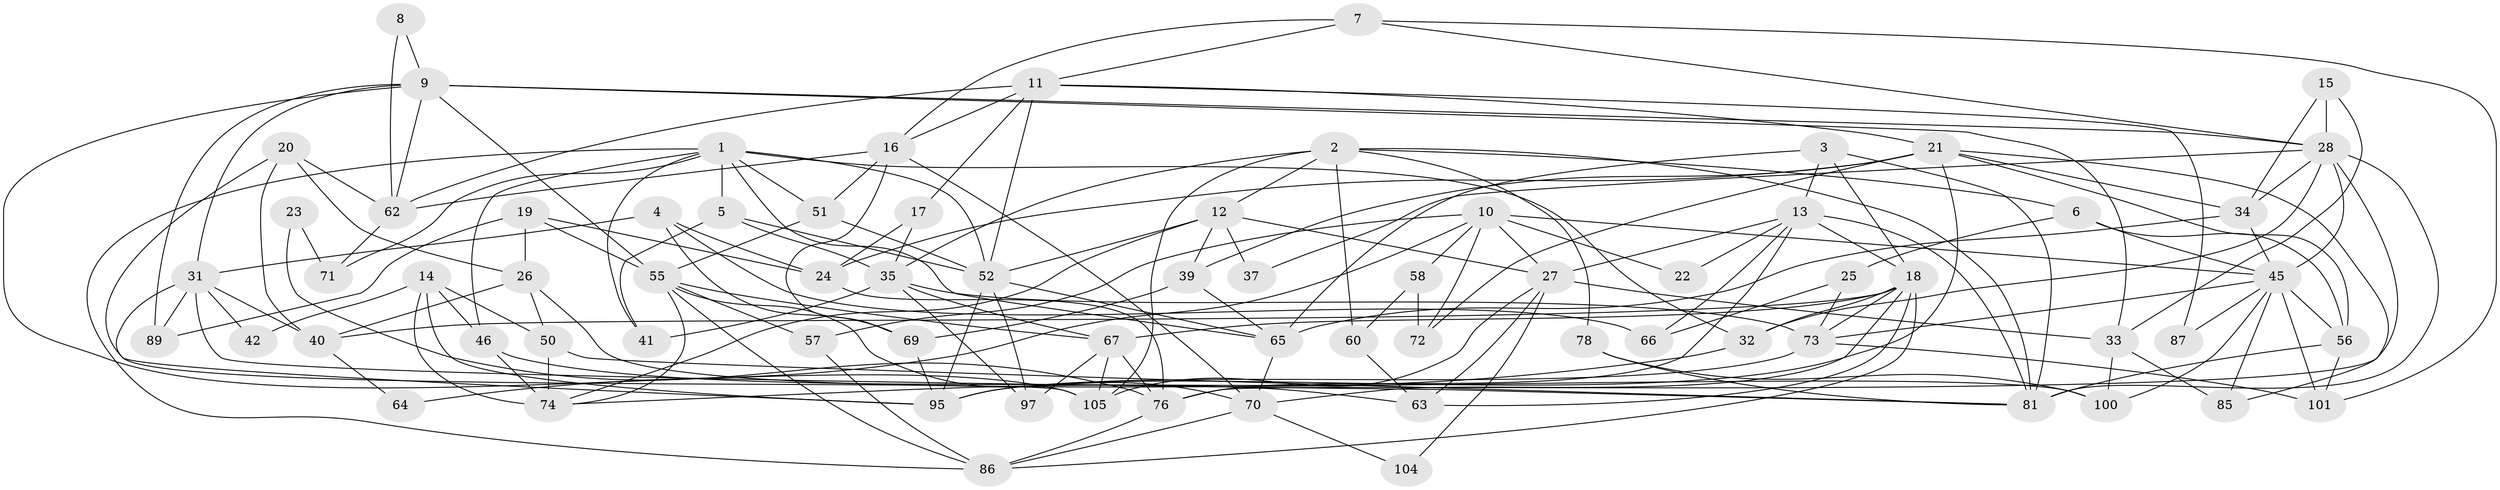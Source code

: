 // Generated by graph-tools (version 1.1) at 2025/52/02/27/25 19:52:04]
// undirected, 73 vertices, 177 edges
graph export_dot {
graph [start="1"]
  node [color=gray90,style=filled];
  1 [super="+102"];
  2 [super="+59"];
  3 [super="+61"];
  4;
  5;
  6;
  7 [super="+47"];
  8;
  9 [super="+38"];
  10 [super="+43"];
  11 [super="+29"];
  12;
  13 [super="+48"];
  14 [super="+44"];
  15;
  16 [super="+49"];
  17;
  18 [super="+99"];
  19;
  20 [super="+98"];
  21 [super="+94"];
  22;
  23;
  24 [super="+109"];
  25;
  26 [super="+36"];
  27 [super="+30"];
  28 [super="+93"];
  31 [super="+79"];
  32;
  33 [super="+54"];
  34 [super="+80"];
  35 [super="+106"];
  37;
  39;
  40;
  41 [super="+90"];
  42;
  45 [super="+53"];
  46 [super="+96"];
  50;
  51;
  52 [super="+68"];
  55 [super="+83"];
  56 [super="+82"];
  57;
  58;
  60;
  62 [super="+91"];
  63;
  64;
  65 [super="+84"];
  66;
  67 [super="+77"];
  69 [super="+92"];
  70 [super="+107"];
  71;
  72;
  73;
  74 [super="+75"];
  76;
  78 [super="+108"];
  81 [super="+88"];
  85;
  86 [super="+110"];
  87;
  89;
  95 [super="+103"];
  97;
  100;
  101;
  104;
  105;
  1 -- 51;
  1 -- 41;
  1 -- 86;
  1 -- 32;
  1 -- 65;
  1 -- 5;
  1 -- 71;
  1 -- 46;
  1 -- 52;
  2 -- 60;
  2 -- 78;
  2 -- 6;
  2 -- 105;
  2 -- 12;
  2 -- 35;
  2 -- 81;
  3 -- 65;
  3 -- 18;
  3 -- 13;
  3 -- 81;
  4 -- 31;
  4 -- 66;
  4 -- 69;
  4 -- 24;
  5 -- 52;
  5 -- 35;
  5 -- 41;
  6 -- 45;
  6 -- 25;
  6 -- 56;
  7 -- 101;
  7 -- 11;
  7 -- 28;
  7 -- 16;
  8 -- 62;
  8 -- 9;
  9 -- 33;
  9 -- 28;
  9 -- 55;
  9 -- 89;
  9 -- 105;
  9 -- 31;
  9 -- 62;
  10 -- 45;
  10 -- 22;
  10 -- 58;
  10 -- 64;
  10 -- 72;
  10 -- 57;
  10 -- 27;
  11 -- 52 [weight=2];
  11 -- 62;
  11 -- 16;
  11 -- 17;
  11 -- 87;
  11 -- 21;
  12 -- 39;
  12 -- 37;
  12 -- 74;
  12 -- 27;
  12 -- 52;
  13 -- 18;
  13 -- 22;
  13 -- 66;
  13 -- 81;
  13 -- 27;
  13 -- 76;
  14 -- 50;
  14 -- 42;
  14 -- 74;
  14 -- 95;
  14 -- 46;
  15 -- 34;
  15 -- 28;
  15 -- 33;
  16 -- 70;
  16 -- 69;
  16 -- 51;
  16 -- 62;
  17 -- 24;
  17 -- 35;
  18 -- 73;
  18 -- 32;
  18 -- 63;
  18 -- 70;
  18 -- 86;
  18 -- 40;
  18 -- 67;
  19 -- 24;
  19 -- 89;
  19 -- 26;
  19 -- 55;
  20 -- 105;
  20 -- 40;
  20 -- 26;
  20 -- 62;
  21 -- 34;
  21 -- 72;
  21 -- 85;
  21 -- 24;
  21 -- 95;
  21 -- 39;
  21 -- 56;
  23 -- 71;
  23 -- 76;
  24 -- 76;
  25 -- 73;
  25 -- 66;
  26 -- 100;
  26 -- 50;
  26 -- 40;
  27 -- 105;
  27 -- 33;
  27 -- 104;
  27 -- 63;
  28 -- 32;
  28 -- 34;
  28 -- 45;
  28 -- 37;
  28 -- 76;
  28 -- 81 [weight=2];
  31 -- 81;
  31 -- 42;
  31 -- 89;
  31 -- 40;
  31 -- 95;
  32 -- 74;
  33 -- 85 [weight=2];
  33 -- 100;
  34 -- 65;
  34 -- 45;
  35 -- 41;
  35 -- 97;
  35 -- 67;
  35 -- 73;
  39 -- 69;
  39 -- 65;
  40 -- 64;
  45 -- 73;
  45 -- 100;
  45 -- 101;
  45 -- 85;
  45 -- 87;
  45 -- 56;
  46 -- 63;
  46 -- 74 [weight=2];
  50 -- 74;
  50 -- 81;
  51 -- 52;
  51 -- 55;
  52 -- 95;
  52 -- 97;
  52 -- 65;
  55 -- 67;
  55 -- 70;
  55 -- 86;
  55 -- 57;
  55 -- 74;
  56 -- 81;
  56 -- 101;
  57 -- 86;
  58 -- 72;
  58 -- 60;
  60 -- 63;
  62 -- 71;
  65 -- 70;
  67 -- 76;
  67 -- 97;
  67 -- 105;
  69 -- 95;
  70 -- 104;
  70 -- 86;
  73 -- 95;
  73 -- 101;
  76 -- 86;
  78 -- 81;
  78 -- 100;
}
